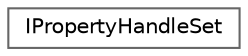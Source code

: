 digraph "Graphical Class Hierarchy"
{
 // INTERACTIVE_SVG=YES
 // LATEX_PDF_SIZE
  bgcolor="transparent";
  edge [fontname=Helvetica,fontsize=10,labelfontname=Helvetica,labelfontsize=10];
  node [fontname=Helvetica,fontsize=10,shape=box,height=0.2,width=0.4];
  rankdir="LR";
  Node0 [id="Node000000",label="IPropertyHandleSet",height=0.2,width=0.4,color="grey40", fillcolor="white", style="filled",URL="$d4/d23/classIPropertyHandleSet.html",tooltip="A handle to a property which allows you to manipulate a Set."];
}
